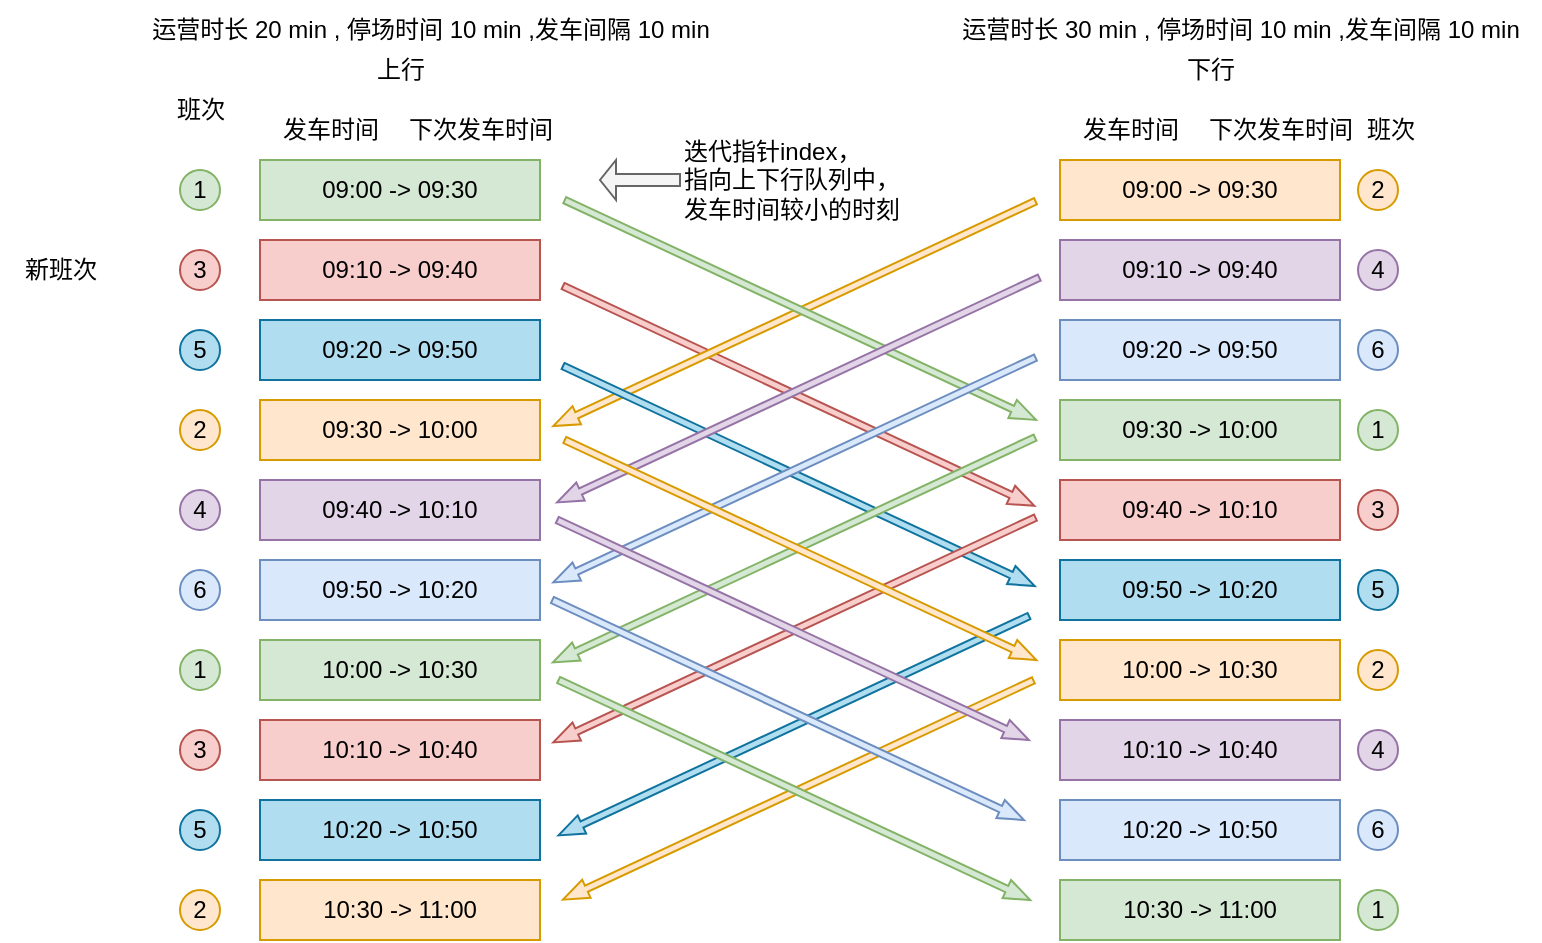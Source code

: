 <mxfile version="21.0.6" type="github">
  <diagram name="第 1 页" id="WiTagBOTv5Obc7UUUAwQ">
    <mxGraphModel dx="1816" dy="549" grid="1" gridSize="10" guides="1" tooltips="1" connect="1" arrows="1" fold="1" page="1" pageScale="1" pageWidth="827" pageHeight="1169" math="0" shadow="0">
      <root>
        <mxCell id="0" />
        <mxCell id="1" parent="0" />
        <mxCell id="cPGGd7SGVUYD-8CJLFrh-1" value="09:00 -&amp;gt; 09:30" style="rounded=0;whiteSpace=wrap;html=1;fillColor=#d5e8d4;strokeColor=#82b366;" parent="1" vertex="1">
          <mxGeometry x="120" y="80" width="140" height="30" as="geometry" />
        </mxCell>
        <mxCell id="cPGGd7SGVUYD-8CJLFrh-14" value="09:10 -&amp;gt; 09:40" style="rounded=0;whiteSpace=wrap;html=1;fillColor=#f8cecc;strokeColor=#b85450;" parent="1" vertex="1">
          <mxGeometry x="120" y="120" width="140" height="30" as="geometry" />
        </mxCell>
        <mxCell id="cPGGd7SGVUYD-8CJLFrh-15" value="09:20 -&amp;gt; 09:50" style="rounded=0;whiteSpace=wrap;html=1;fillColor=#b1ddf0;strokeColor=#10739e;" parent="1" vertex="1">
          <mxGeometry x="120" y="160" width="140" height="30" as="geometry" />
        </mxCell>
        <mxCell id="cPGGd7SGVUYD-8CJLFrh-16" value="09:30 -&amp;gt; 10:00" style="rounded=0;whiteSpace=wrap;html=1;fillColor=#ffe6cc;strokeColor=#d79b00;" parent="1" vertex="1">
          <mxGeometry x="120" y="200" width="140" height="30" as="geometry" />
        </mxCell>
        <mxCell id="cPGGd7SGVUYD-8CJLFrh-17" value="09:40 -&amp;gt; 10:10" style="rounded=0;whiteSpace=wrap;html=1;fillColor=#e1d5e7;strokeColor=#9673a6;" parent="1" vertex="1">
          <mxGeometry x="120" y="240" width="140" height="30" as="geometry" />
        </mxCell>
        <mxCell id="cPGGd7SGVUYD-8CJLFrh-18" value="09:50 -&amp;gt; 10:20" style="rounded=0;whiteSpace=wrap;html=1;fillColor=#dae8fc;strokeColor=#6c8ebf;" parent="1" vertex="1">
          <mxGeometry x="120" y="280" width="140" height="30" as="geometry" />
        </mxCell>
        <mxCell id="cPGGd7SGVUYD-8CJLFrh-19" value="10:00 -&amp;gt; 10:30" style="rounded=0;whiteSpace=wrap;html=1;fillColor=#d5e8d4;strokeColor=#82b366;" parent="1" vertex="1">
          <mxGeometry x="120" y="320" width="140" height="30" as="geometry" />
        </mxCell>
        <mxCell id="cPGGd7SGVUYD-8CJLFrh-20" value="10:10 -&amp;gt; 10:40" style="rounded=0;whiteSpace=wrap;html=1;fillColor=#f8cecc;strokeColor=#b85450;" parent="1" vertex="1">
          <mxGeometry x="120" y="360" width="140" height="30" as="geometry" />
        </mxCell>
        <mxCell id="cPGGd7SGVUYD-8CJLFrh-21" value="运营时长 20 min , 停场时间 10 min ,发车间隔 10 min" style="text;html=1;align=center;verticalAlign=middle;resizable=0;points=[];autosize=1;strokeColor=none;fillColor=none;" parent="1" vertex="1">
          <mxGeometry x="55" width="300" height="30" as="geometry" />
        </mxCell>
        <mxCell id="cPGGd7SGVUYD-8CJLFrh-22" value="上行" style="text;html=1;align=center;verticalAlign=middle;resizable=0;points=[];autosize=1;strokeColor=none;fillColor=none;" parent="1" vertex="1">
          <mxGeometry x="165" y="20" width="50" height="30" as="geometry" />
        </mxCell>
        <mxCell id="cPGGd7SGVUYD-8CJLFrh-23" value="发车时间" style="text;html=1;align=center;verticalAlign=middle;resizable=0;points=[];autosize=1;strokeColor=none;fillColor=none;" parent="1" vertex="1">
          <mxGeometry x="120" y="50" width="70" height="30" as="geometry" />
        </mxCell>
        <mxCell id="cPGGd7SGVUYD-8CJLFrh-24" value="下次发车时间" style="text;html=1;align=center;verticalAlign=middle;resizable=0;points=[];autosize=1;strokeColor=none;fillColor=none;" parent="1" vertex="1">
          <mxGeometry x="180" y="50" width="100" height="30" as="geometry" />
        </mxCell>
        <mxCell id="cPGGd7SGVUYD-8CJLFrh-53" value="" style="html=1;shadow=0;dashed=0;align=center;verticalAlign=middle;shape=mxgraph.arrows2.arrow;dy=0.66;dx=12.92;notch=0;rotation=25;fillColor=#f8cecc;strokeColor=#b85450;" parent="1" vertex="1">
          <mxGeometry x="259.34" y="192.96" width="260" height="10" as="geometry" />
        </mxCell>
        <mxCell id="cPGGd7SGVUYD-8CJLFrh-62" value="新班次" style="text;html=1;align=center;verticalAlign=middle;resizable=0;points=[];autosize=1;strokeColor=none;fillColor=none;fontColor=#000000;" parent="1" vertex="1">
          <mxGeometry x="-10" y="120" width="60" height="30" as="geometry" />
        </mxCell>
        <mxCell id="0OCsSbj0izXZ-WNtlttm-5" value="10:20 -&amp;gt; 10:50" style="rounded=0;whiteSpace=wrap;html=1;fillColor=#b1ddf0;strokeColor=#10739e;" parent="1" vertex="1">
          <mxGeometry x="120" y="400" width="140" height="30" as="geometry" />
        </mxCell>
        <mxCell id="0OCsSbj0izXZ-WNtlttm-6" value="10:30 -&amp;gt; 11:00" style="rounded=0;whiteSpace=wrap;html=1;fillColor=#ffe6cc;strokeColor=#d79b00;" parent="1" vertex="1">
          <mxGeometry x="120" y="440" width="140" height="30" as="geometry" />
        </mxCell>
        <mxCell id="0OCsSbj0izXZ-WNtlttm-12" value="运营时长 30 min , 停场时间 10 min ,发车间隔 10 min" style="text;html=1;align=center;verticalAlign=middle;resizable=0;points=[];autosize=1;strokeColor=none;fillColor=none;" parent="1" vertex="1">
          <mxGeometry x="460" width="300" height="30" as="geometry" />
        </mxCell>
        <mxCell id="0OCsSbj0izXZ-WNtlttm-26" value="" style="html=1;shadow=0;dashed=0;align=center;verticalAlign=middle;shape=mxgraph.arrows2.arrow;dy=0.66;dx=12.92;notch=0;rotation=-205;fillColor=#ffe6cc;strokeColor=#d79b00;" parent="1" vertex="1">
          <mxGeometry x="254.2" y="151.85" width="266" height="10" as="geometry" />
        </mxCell>
        <mxCell id="0OCsSbj0izXZ-WNtlttm-27" value="" style="html=1;shadow=0;dashed=0;align=center;verticalAlign=middle;shape=mxgraph.arrows2.arrow;dy=0.66;dx=12.92;notch=0;rotation=25;fillColor=#d5e8d4;strokeColor=#82b366;" parent="1" vertex="1">
          <mxGeometry x="260.2" y="150" width="260" height="10" as="geometry" />
        </mxCell>
        <mxCell id="0OCsSbj0izXZ-WNtlttm-29" value="1" style="ellipse;whiteSpace=wrap;html=1;aspect=fixed;fillColor=#d5e8d4;strokeColor=#82b366;" parent="1" vertex="1">
          <mxGeometry x="80" y="85" width="20" height="20" as="geometry" />
        </mxCell>
        <mxCell id="0OCsSbj0izXZ-WNtlttm-30" value="3" style="ellipse;whiteSpace=wrap;html=1;aspect=fixed;fillColor=#f8cecc;strokeColor=#b85450;" parent="1" vertex="1">
          <mxGeometry x="80" y="125" width="20" height="20" as="geometry" />
        </mxCell>
        <mxCell id="0OCsSbj0izXZ-WNtlttm-37" value="1" style="ellipse;whiteSpace=wrap;html=1;aspect=fixed;fillColor=#d5e8d4;strokeColor=#82b366;" parent="1" vertex="1">
          <mxGeometry x="80" y="325" width="20" height="20" as="geometry" />
        </mxCell>
        <mxCell id="0OCsSbj0izXZ-WNtlttm-38" value="3" style="ellipse;whiteSpace=wrap;html=1;aspect=fixed;fillColor=#f8cecc;strokeColor=#b85450;" parent="1" vertex="1">
          <mxGeometry x="80" y="365" width="20" height="20" as="geometry" />
        </mxCell>
        <mxCell id="0OCsSbj0izXZ-WNtlttm-40" value="2" style="ellipse;whiteSpace=wrap;html=1;aspect=fixed;fillColor=#ffe6cc;strokeColor=#d79b00;" parent="1" vertex="1">
          <mxGeometry x="80" y="445" width="20" height="20" as="geometry" />
        </mxCell>
        <mxCell id="0OCsSbj0izXZ-WNtlttm-41" value="" style="shape=singleArrow;whiteSpace=wrap;html=1;rotation=-180;fillColor=#f5f5f5;fontColor=#333333;strokeColor=#666666;" parent="1" vertex="1">
          <mxGeometry x="290" y="80" width="40" height="20" as="geometry" />
        </mxCell>
        <mxCell id="0OCsSbj0izXZ-WNtlttm-42" value="迭代指针index，&lt;br&gt;指向上下行队列中，&lt;br&gt;发车时间较小的时刻" style="text;html=1;align=left;verticalAlign=middle;resizable=0;points=[];autosize=1;strokeColor=none;fillColor=none;" parent="1" vertex="1">
          <mxGeometry x="330" y="60" width="130" height="60" as="geometry" />
        </mxCell>
        <mxCell id="0OCsSbj0izXZ-WNtlttm-45" value="5" style="ellipse;whiteSpace=wrap;html=1;aspect=fixed;fillColor=#b1ddf0;strokeColor=#10739e;" parent="1" vertex="1">
          <mxGeometry x="80" y="165" width="20" height="20" as="geometry" />
        </mxCell>
        <mxCell id="0OCsSbj0izXZ-WNtlttm-47" value="5" style="ellipse;whiteSpace=wrap;html=1;aspect=fixed;fillColor=#b1ddf0;strokeColor=#10739e;" parent="1" vertex="1">
          <mxGeometry x="80" y="405" width="20" height="20" as="geometry" />
        </mxCell>
        <mxCell id="0OCsSbj0izXZ-WNtlttm-48" value="班次" style="text;html=1;align=center;verticalAlign=middle;resizable=0;points=[];autosize=1;strokeColor=none;fillColor=none;" parent="1" vertex="1">
          <mxGeometry x="65" y="40" width="50" height="30" as="geometry" />
        </mxCell>
        <mxCell id="0OCsSbj0izXZ-WNtlttm-51" value="" style="html=1;shadow=0;dashed=0;align=center;verticalAlign=middle;shape=mxgraph.arrows2.arrow;dy=0.66;dx=12.92;notch=0;rotation=25;fillColor=#b1ddf0;strokeColor=#10739e;" parent="1" vertex="1">
          <mxGeometry x="259.33" y="233" width="260.19" height="10" as="geometry" />
        </mxCell>
        <mxCell id="kCvQ4fmgIMMC7hbJdR_D-9" value="下行" style="text;html=1;align=center;verticalAlign=middle;resizable=0;points=[];autosize=1;strokeColor=none;fillColor=none;" parent="1" vertex="1">
          <mxGeometry x="570" y="20" width="50" height="30" as="geometry" />
        </mxCell>
        <mxCell id="kCvQ4fmgIMMC7hbJdR_D-10" value="发车时间" style="text;html=1;align=center;verticalAlign=middle;resizable=0;points=[];autosize=1;strokeColor=none;fillColor=none;" parent="1" vertex="1">
          <mxGeometry x="520" y="50" width="70" height="30" as="geometry" />
        </mxCell>
        <mxCell id="kCvQ4fmgIMMC7hbJdR_D-13" value="1" style="ellipse;whiteSpace=wrap;html=1;aspect=fixed;fillColor=#d5e8d4;strokeColor=#82b366;" parent="1" vertex="1">
          <mxGeometry x="669" y="205" width="20" height="20" as="geometry" />
        </mxCell>
        <mxCell id="kCvQ4fmgIMMC7hbJdR_D-14" value="2" style="ellipse;whiteSpace=wrap;html=1;aspect=fixed;fillColor=#ffe6cc;strokeColor=#d79b00;" parent="1" vertex="1">
          <mxGeometry x="669" y="85" width="20" height="20" as="geometry" />
        </mxCell>
        <mxCell id="kCvQ4fmgIMMC7hbJdR_D-15" value="2" style="ellipse;whiteSpace=wrap;html=1;aspect=fixed;fillColor=#ffe6cc;strokeColor=#d79b00;" parent="1" vertex="1">
          <mxGeometry x="669" y="325" width="20" height="20" as="geometry" />
        </mxCell>
        <mxCell id="kCvQ4fmgIMMC7hbJdR_D-16" value="4" style="ellipse;whiteSpace=wrap;html=1;aspect=fixed;fillColor=#e1d5e7;strokeColor=#9673a6;" parent="1" vertex="1">
          <mxGeometry x="669" y="365" width="20" height="20" as="geometry" />
        </mxCell>
        <mxCell id="kCvQ4fmgIMMC7hbJdR_D-17" value="1" style="ellipse;whiteSpace=wrap;html=1;aspect=fixed;fillColor=#d5e8d4;strokeColor=#82b366;" parent="1" vertex="1">
          <mxGeometry x="669" y="445" width="20" height="20" as="geometry" />
        </mxCell>
        <mxCell id="kCvQ4fmgIMMC7hbJdR_D-18" value="6" style="ellipse;whiteSpace=wrap;html=1;aspect=fixed;fillColor=#dae8fc;strokeColor=#6c8ebf;" parent="1" vertex="1">
          <mxGeometry x="669" y="165" width="20" height="20" as="geometry" />
        </mxCell>
        <mxCell id="kCvQ4fmgIMMC7hbJdR_D-19" value="6" style="ellipse;whiteSpace=wrap;html=1;aspect=fixed;fillColor=#dae8fc;strokeColor=#6c8ebf;" parent="1" vertex="1">
          <mxGeometry x="669" y="405" width="20" height="20" as="geometry" />
        </mxCell>
        <mxCell id="kCvQ4fmgIMMC7hbJdR_D-20" value="班次" style="text;html=1;align=center;verticalAlign=middle;resizable=0;points=[];autosize=1;strokeColor=none;fillColor=none;" parent="1" vertex="1">
          <mxGeometry x="660" y="50" width="50" height="30" as="geometry" />
        </mxCell>
        <mxCell id="kCvQ4fmgIMMC7hbJdR_D-21" value="下次发车时间" style="text;html=1;align=center;verticalAlign=middle;resizable=0;points=[];autosize=1;strokeColor=none;fillColor=none;" parent="1" vertex="1">
          <mxGeometry x="580" y="50" width="100" height="30" as="geometry" />
        </mxCell>
        <mxCell id="kCvQ4fmgIMMC7hbJdR_D-24" value="09:00 -&amp;gt; 09:30" style="rounded=0;whiteSpace=wrap;html=1;fillColor=#ffe6cc;strokeColor=#d79b00;" parent="1" vertex="1">
          <mxGeometry x="520" y="80" width="140" height="30" as="geometry" />
        </mxCell>
        <mxCell id="kCvQ4fmgIMMC7hbJdR_D-25" value="09:10 -&amp;gt; 09:40" style="rounded=0;whiteSpace=wrap;html=1;fillColor=#e1d5e7;strokeColor=#9673a6;" parent="1" vertex="1">
          <mxGeometry x="520" y="120" width="140" height="30" as="geometry" />
        </mxCell>
        <mxCell id="kCvQ4fmgIMMC7hbJdR_D-26" value="09:20 -&amp;gt; 09:50" style="rounded=0;whiteSpace=wrap;html=1;fillColor=#dae8fc;strokeColor=#6c8ebf;" parent="1" vertex="1">
          <mxGeometry x="520" y="160" width="140" height="30" as="geometry" />
        </mxCell>
        <mxCell id="kCvQ4fmgIMMC7hbJdR_D-27" value="09:30 -&amp;gt; 10:00" style="rounded=0;whiteSpace=wrap;html=1;fillColor=#d5e8d4;strokeColor=#82b366;" parent="1" vertex="1">
          <mxGeometry x="520" y="200" width="140" height="30" as="geometry" />
        </mxCell>
        <mxCell id="kCvQ4fmgIMMC7hbJdR_D-28" value="09:40 -&amp;gt; 10:10" style="rounded=0;whiteSpace=wrap;html=1;fillColor=#f8cecc;strokeColor=#b85450;" parent="1" vertex="1">
          <mxGeometry x="520" y="240" width="140" height="30" as="geometry" />
        </mxCell>
        <mxCell id="kCvQ4fmgIMMC7hbJdR_D-29" value="09:50 -&amp;gt; 10:20" style="rounded=0;whiteSpace=wrap;html=1;fillColor=#b1ddf0;strokeColor=#10739e;" parent="1" vertex="1">
          <mxGeometry x="520" y="280" width="140" height="30" as="geometry" />
        </mxCell>
        <mxCell id="kCvQ4fmgIMMC7hbJdR_D-30" value="10:00 -&amp;gt; 10:30" style="rounded=0;whiteSpace=wrap;html=1;fillColor=#ffe6cc;strokeColor=#d79b00;" parent="1" vertex="1">
          <mxGeometry x="520" y="320" width="140" height="30" as="geometry" />
        </mxCell>
        <mxCell id="kCvQ4fmgIMMC7hbJdR_D-31" value="10:10 -&amp;gt; 10:40" style="rounded=0;whiteSpace=wrap;html=1;fillColor=#e1d5e7;strokeColor=#9673a6;" parent="1" vertex="1">
          <mxGeometry x="520" y="360" width="140" height="30" as="geometry" />
        </mxCell>
        <mxCell id="kCvQ4fmgIMMC7hbJdR_D-32" value="10:20 -&amp;gt; 10:50" style="rounded=0;whiteSpace=wrap;html=1;fillColor=#dae8fc;strokeColor=#6c8ebf;" parent="1" vertex="1">
          <mxGeometry x="520" y="400" width="140" height="30" as="geometry" />
        </mxCell>
        <mxCell id="kCvQ4fmgIMMC7hbJdR_D-33" value="10:30 -&amp;gt; 11:00" style="rounded=0;whiteSpace=wrap;html=1;fillColor=#d5e8d4;strokeColor=#82b366;" parent="1" vertex="1">
          <mxGeometry x="520" y="440" width="140" height="30" as="geometry" />
        </mxCell>
        <mxCell id="kCvQ4fmgIMMC7hbJdR_D-35" value="" style="html=1;shadow=0;dashed=0;align=center;verticalAlign=middle;shape=mxgraph.arrows2.arrow;dy=0.66;dx=12.92;notch=0;rotation=-205;fillColor=#f8cecc;strokeColor=#b85450;" parent="1" vertex="1">
          <mxGeometry x="254.2" y="310" width="266" height="10" as="geometry" />
        </mxCell>
        <mxCell id="kCvQ4fmgIMMC7hbJdR_D-36" value="" style="html=1;shadow=0;dashed=0;align=center;verticalAlign=middle;shape=mxgraph.arrows2.arrow;dy=0.66;dx=12.92;notch=0;rotation=-205;fillColor=#dae8fc;strokeColor=#6c8ebf;" parent="1" vertex="1">
          <mxGeometry x="254.2" y="230" width="266" height="10" as="geometry" />
        </mxCell>
        <mxCell id="kCvQ4fmgIMMC7hbJdR_D-37" value="" style="html=1;shadow=0;dashed=0;align=center;verticalAlign=middle;shape=mxgraph.arrows2.arrow;dy=0.66;dx=12.92;notch=0;rotation=-205;fillColor=#d5e8d4;strokeColor=#82b366;" parent="1" vertex="1">
          <mxGeometry x="254" y="270" width="266" height="10" as="geometry" />
        </mxCell>
        <mxCell id="kCvQ4fmgIMMC7hbJdR_D-38" value="" style="html=1;shadow=0;dashed=0;align=center;verticalAlign=middle;shape=mxgraph.arrows2.arrow;dy=0.66;dx=12.92;notch=0;rotation=-205;fillColor=#e1d5e7;strokeColor=#9673a6;" parent="1" vertex="1">
          <mxGeometry x="256.09" y="190" width="266" height="10" as="geometry" />
        </mxCell>
        <mxCell id="kCvQ4fmgIMMC7hbJdR_D-39" value="" style="html=1;shadow=0;dashed=0;align=center;verticalAlign=middle;shape=mxgraph.arrows2.arrow;dy=0.66;dx=12.92;notch=0;rotation=-205;fillColor=#b1ddf0;strokeColor=#10739e;" parent="1" vertex="1">
          <mxGeometry x="257.11" y="357.86" width="259.53" height="10" as="geometry" />
        </mxCell>
        <mxCell id="kCvQ4fmgIMMC7hbJdR_D-44" value="" style="html=1;shadow=0;dashed=0;align=center;verticalAlign=middle;shape=mxgraph.arrows2.arrow;dy=0.66;dx=12.92;notch=0;rotation=-205;fillColor=#ffe6cc;strokeColor=#d79b00;" parent="1" vertex="1">
          <mxGeometry x="259.33" y="390" width="259.53" height="10" as="geometry" />
        </mxCell>
        <mxCell id="kCvQ4fmgIMMC7hbJdR_D-45" value="" style="html=1;shadow=0;dashed=0;align=center;verticalAlign=middle;shape=mxgraph.arrows2.arrow;dy=0.66;dx=12.92;notch=0;rotation=25;fillColor=#e1d5e7;strokeColor=#9673a6;" parent="1" vertex="1">
          <mxGeometry x="256.45" y="310" width="260.19" height="10" as="geometry" />
        </mxCell>
        <mxCell id="kCvQ4fmgIMMC7hbJdR_D-46" value="" style="html=1;shadow=0;dashed=0;align=center;verticalAlign=middle;shape=mxgraph.arrows2.arrow;dy=0.66;dx=12.92;notch=0;rotation=25;fillColor=#dae8fc;strokeColor=#6c8ebf;" parent="1" vertex="1">
          <mxGeometry x="254" y="350" width="260.19" height="10" as="geometry" />
        </mxCell>
        <mxCell id="kCvQ4fmgIMMC7hbJdR_D-47" value="" style="html=1;shadow=0;dashed=0;align=center;verticalAlign=middle;shape=mxgraph.arrows2.arrow;dy=0.66;dx=12.92;notch=0;rotation=25;fillColor=#d5e8d4;strokeColor=#82b366;" parent="1" vertex="1">
          <mxGeometry x="257.11" y="390" width="260.19" height="10" as="geometry" />
        </mxCell>
        <mxCell id="kCvQ4fmgIMMC7hbJdR_D-48" value="" style="html=1;shadow=0;dashed=0;align=center;verticalAlign=middle;shape=mxgraph.arrows2.arrow;dy=0.66;dx=12.92;notch=0;rotation=25;fillColor=#ffe6cc;strokeColor=#d79b00;" parent="1" vertex="1">
          <mxGeometry x="260.2" y="270" width="260.19" height="10" as="geometry" />
        </mxCell>
        <mxCell id="WYsnVD36RjlEh3P3Hiub-1" value="3" style="ellipse;whiteSpace=wrap;html=1;aspect=fixed;fillColor=#f8cecc;strokeColor=#b85450;" parent="1" vertex="1">
          <mxGeometry x="669" y="245" width="20" height="20" as="geometry" />
        </mxCell>
        <mxCell id="WYsnVD36RjlEh3P3Hiub-2" value="4" style="ellipse;whiteSpace=wrap;html=1;aspect=fixed;fillColor=#e1d5e7;strokeColor=#9673a6;" parent="1" vertex="1">
          <mxGeometry x="669" y="125" width="20" height="20" as="geometry" />
        </mxCell>
        <mxCell id="WYsnVD36RjlEh3P3Hiub-3" value="2" style="ellipse;whiteSpace=wrap;html=1;aspect=fixed;fillColor=#ffe6cc;strokeColor=#d79b00;" parent="1" vertex="1">
          <mxGeometry x="80" y="205" width="20" height="20" as="geometry" />
        </mxCell>
        <mxCell id="WYsnVD36RjlEh3P3Hiub-4" value="4" style="ellipse;whiteSpace=wrap;html=1;aspect=fixed;fillColor=#e1d5e7;strokeColor=#9673a6;" parent="1" vertex="1">
          <mxGeometry x="80" y="245" width="20" height="20" as="geometry" />
        </mxCell>
        <mxCell id="WYsnVD36RjlEh3P3Hiub-5" value="6" style="ellipse;whiteSpace=wrap;html=1;aspect=fixed;fillColor=#dae8fc;strokeColor=#6c8ebf;" parent="1" vertex="1">
          <mxGeometry x="80" y="285" width="20" height="20" as="geometry" />
        </mxCell>
        <mxCell id="WYsnVD36RjlEh3P3Hiub-6" value="5" style="ellipse;whiteSpace=wrap;html=1;aspect=fixed;fillColor=#b1ddf0;strokeColor=#10739e;" parent="1" vertex="1">
          <mxGeometry x="669" y="285" width="20" height="20" as="geometry" />
        </mxCell>
      </root>
    </mxGraphModel>
  </diagram>
</mxfile>
